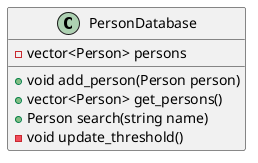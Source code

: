 @startuml
class PersonDatabase {
  - vector<Person> persons
  + void add_person(Person person)
  + vector<Person> get_persons()
  + Person search(string name)
  - void update_threshold()
}
@enduml

